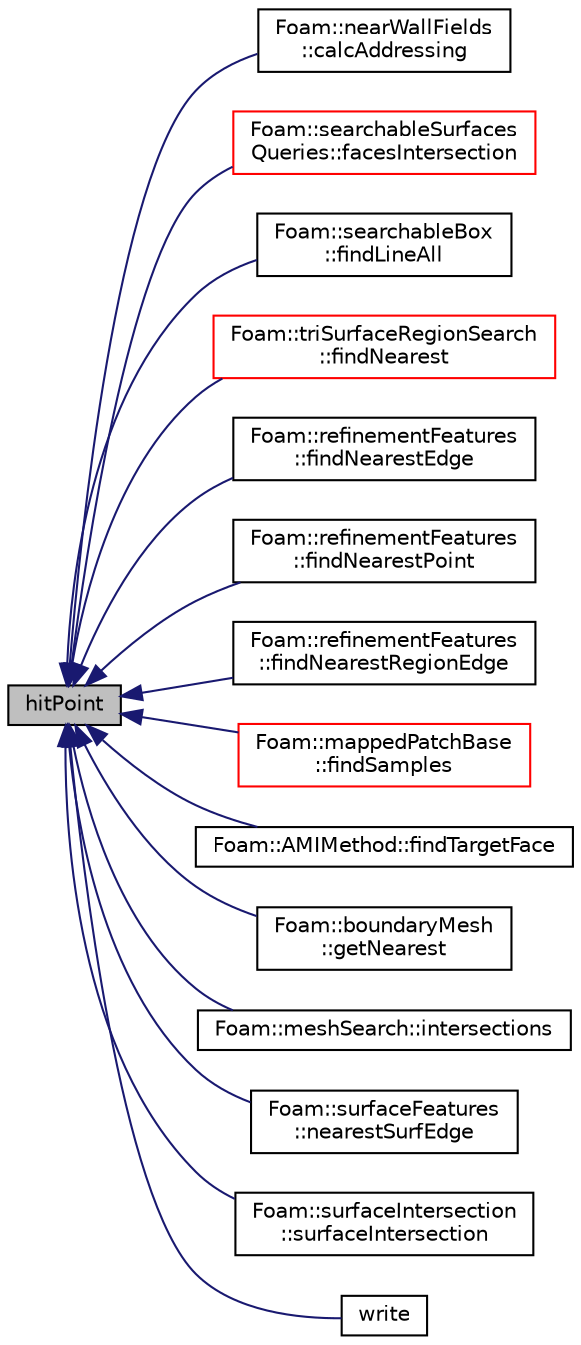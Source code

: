 digraph "hitPoint"
{
  bgcolor="transparent";
  edge [fontname="Helvetica",fontsize="10",labelfontname="Helvetica",labelfontsize="10"];
  node [fontname="Helvetica",fontsize="10",shape=record];
  rankdir="LR";
  Node1 [label="hitPoint",height=0.2,width=0.4,color="black", fillcolor="grey75", style="filled", fontcolor="black"];
  Node1 -> Node2 [dir="back",color="midnightblue",fontsize="10",style="solid",fontname="Helvetica"];
  Node2 [label="Foam::nearWallFields\l::calcAddressing",height=0.2,width=0.4,color="black",URL="$a01571.html#a7097a017d4eac4116d58a3cdbf507891",tooltip="Calculate addressing from cells back to patch faces. "];
  Node1 -> Node3 [dir="back",color="midnightblue",fontsize="10",style="solid",fontname="Helvetica"];
  Node3 [label="Foam::searchableSurfaces\lQueries::facesIntersection",height=0.2,width=0.4,color="red",URL="$a02254.html#acb9d482795efa8a31d55d0234edd47db",tooltip="Calculate point which is on a set of surfaces. WIP. "];
  Node1 -> Node4 [dir="back",color="midnightblue",fontsize="10",style="solid",fontname="Helvetica"];
  Node4 [label="Foam::searchableBox\l::findLineAll",height=0.2,width=0.4,color="black",URL="$a02240.html#a37e2ba98fcb9cf045c16104bf2083058",tooltip="Get all intersections in order from start to end. "];
  Node1 -> Node5 [dir="back",color="midnightblue",fontsize="10",style="solid",fontname="Helvetica"];
  Node5 [label="Foam::triSurfaceRegionSearch\l::findNearest",height=0.2,width=0.4,color="red",URL="$a02676.html#a69bcd34d73a8f4c3073df951738cfc2a",tooltip="Find the nearest point on the surface out of the regions. "];
  Node1 -> Node6 [dir="back",color="midnightblue",fontsize="10",style="solid",fontname="Helvetica"];
  Node6 [label="Foam::refinementFeatures\l::findNearestEdge",height=0.2,width=0.4,color="black",URL="$a02100.html#a54a38a30d12368aeb05534de2e216f3d",tooltip="Find nearest point on nearest feature edge. Sets. "];
  Node1 -> Node7 [dir="back",color="midnightblue",fontsize="10",style="solid",fontname="Helvetica"];
  Node7 [label="Foam::refinementFeatures\l::findNearestPoint",height=0.2,width=0.4,color="black",URL="$a02100.html#af325395e896cf5a85e7d72a0c8c34735",tooltip="Find nearest feature point. Sets. "];
  Node1 -> Node8 [dir="back",color="midnightblue",fontsize="10",style="solid",fontname="Helvetica"];
  Node8 [label="Foam::refinementFeatures\l::findNearestRegionEdge",height=0.2,width=0.4,color="black",URL="$a02100.html#a3c1594dfe7daf51065b42d9a71f2305d",tooltip="Find nearest point on nearest region edge. Sets. "];
  Node1 -> Node9 [dir="back",color="midnightblue",fontsize="10",style="solid",fontname="Helvetica"];
  Node9 [label="Foam::mappedPatchBase\l::findSamples",height=0.2,width=0.4,color="red",URL="$a01411.html#af1dadf58aa8d06f7448d1859188f909d",tooltip="Find cells/faces containing samples. "];
  Node1 -> Node10 [dir="back",color="midnightblue",fontsize="10",style="solid",fontname="Helvetica"];
  Node10 [label="Foam::AMIMethod::findTargetFace",height=0.2,width=0.4,color="black",URL="$a00046.html#ab992758354ced7085f77d7d2f01e2741",tooltip="Find face on target patch that overlaps source face. "];
  Node1 -> Node11 [dir="back",color="midnightblue",fontsize="10",style="solid",fontname="Helvetica"];
  Node11 [label="Foam::boundaryMesh\l::getNearest",height=0.2,width=0.4,color="black",URL="$a00149.html#afc0c1d142df9fc42e5efffdf1f144d3a",tooltip="Get bMesh index of nearest face for every boundary face in. "];
  Node1 -> Node12 [dir="back",color="midnightblue",fontsize="10",style="solid",fontname="Helvetica"];
  Node12 [label="Foam::meshSearch::intersections",height=0.2,width=0.4,color="black",URL="$a01461.html#ac8bf48d32d0edf70564b549a79c0deac",tooltip="Find all intersections of boundary within segment pStart .. pEnd. "];
  Node1 -> Node13 [dir="back",color="midnightblue",fontsize="10",style="solid",fontname="Helvetica"];
  Node13 [label="Foam::surfaceFeatures\l::nearestSurfEdge",height=0.2,width=0.4,color="black",URL="$a02465.html#a2f41ee3f33384b2cf74f2485b7d03df9",tooltip="Find nearest surface edge (out of selectedEdges) for each. "];
  Node1 -> Node14 [dir="back",color="midnightblue",fontsize="10",style="solid",fontname="Helvetica"];
  Node14 [label="Foam::surfaceIntersection\l::surfaceIntersection",height=0.2,width=0.4,color="black",URL="$a02472.html#a18e6a04334661f9c57af4d5b5b702b68",tooltip="Construct from precalculated intersection information. "];
  Node1 -> Node15 [dir="back",color="midnightblue",fontsize="10",style="solid",fontname="Helvetica"];
  Node15 [label="write",height=0.2,width=0.4,color="black",URL="$a01873.html#abc3cd62ff33f4830f9e4cfceed468856"];
}
